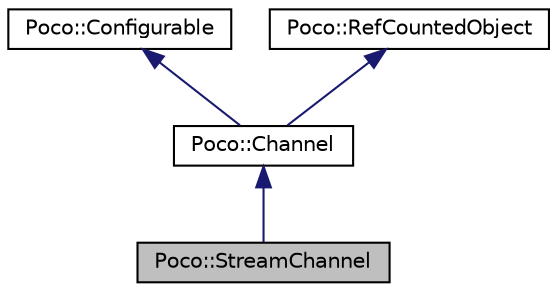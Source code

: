 digraph "Poco::StreamChannel"
{
 // LATEX_PDF_SIZE
  edge [fontname="Helvetica",fontsize="10",labelfontname="Helvetica",labelfontsize="10"];
  node [fontname="Helvetica",fontsize="10",shape=record];
  Node1 [label="Poco::StreamChannel",height=0.2,width=0.4,color="black", fillcolor="grey75", style="filled", fontcolor="black",tooltip=" "];
  Node2 -> Node1 [dir="back",color="midnightblue",fontsize="10",style="solid"];
  Node2 [label="Poco::Channel",height=0.2,width=0.4,color="black", fillcolor="white", style="filled",URL="$classPoco_1_1Channel.html",tooltip=" "];
  Node3 -> Node2 [dir="back",color="midnightblue",fontsize="10",style="solid"];
  Node3 [label="Poco::Configurable",height=0.2,width=0.4,color="black", fillcolor="white", style="filled",URL="$classPoco_1_1Configurable.html",tooltip=" "];
  Node4 -> Node2 [dir="back",color="midnightblue",fontsize="10",style="solid"];
  Node4 [label="Poco::RefCountedObject",height=0.2,width=0.4,color="black", fillcolor="white", style="filled",URL="$classPoco_1_1RefCountedObject.html",tooltip=" "];
}
